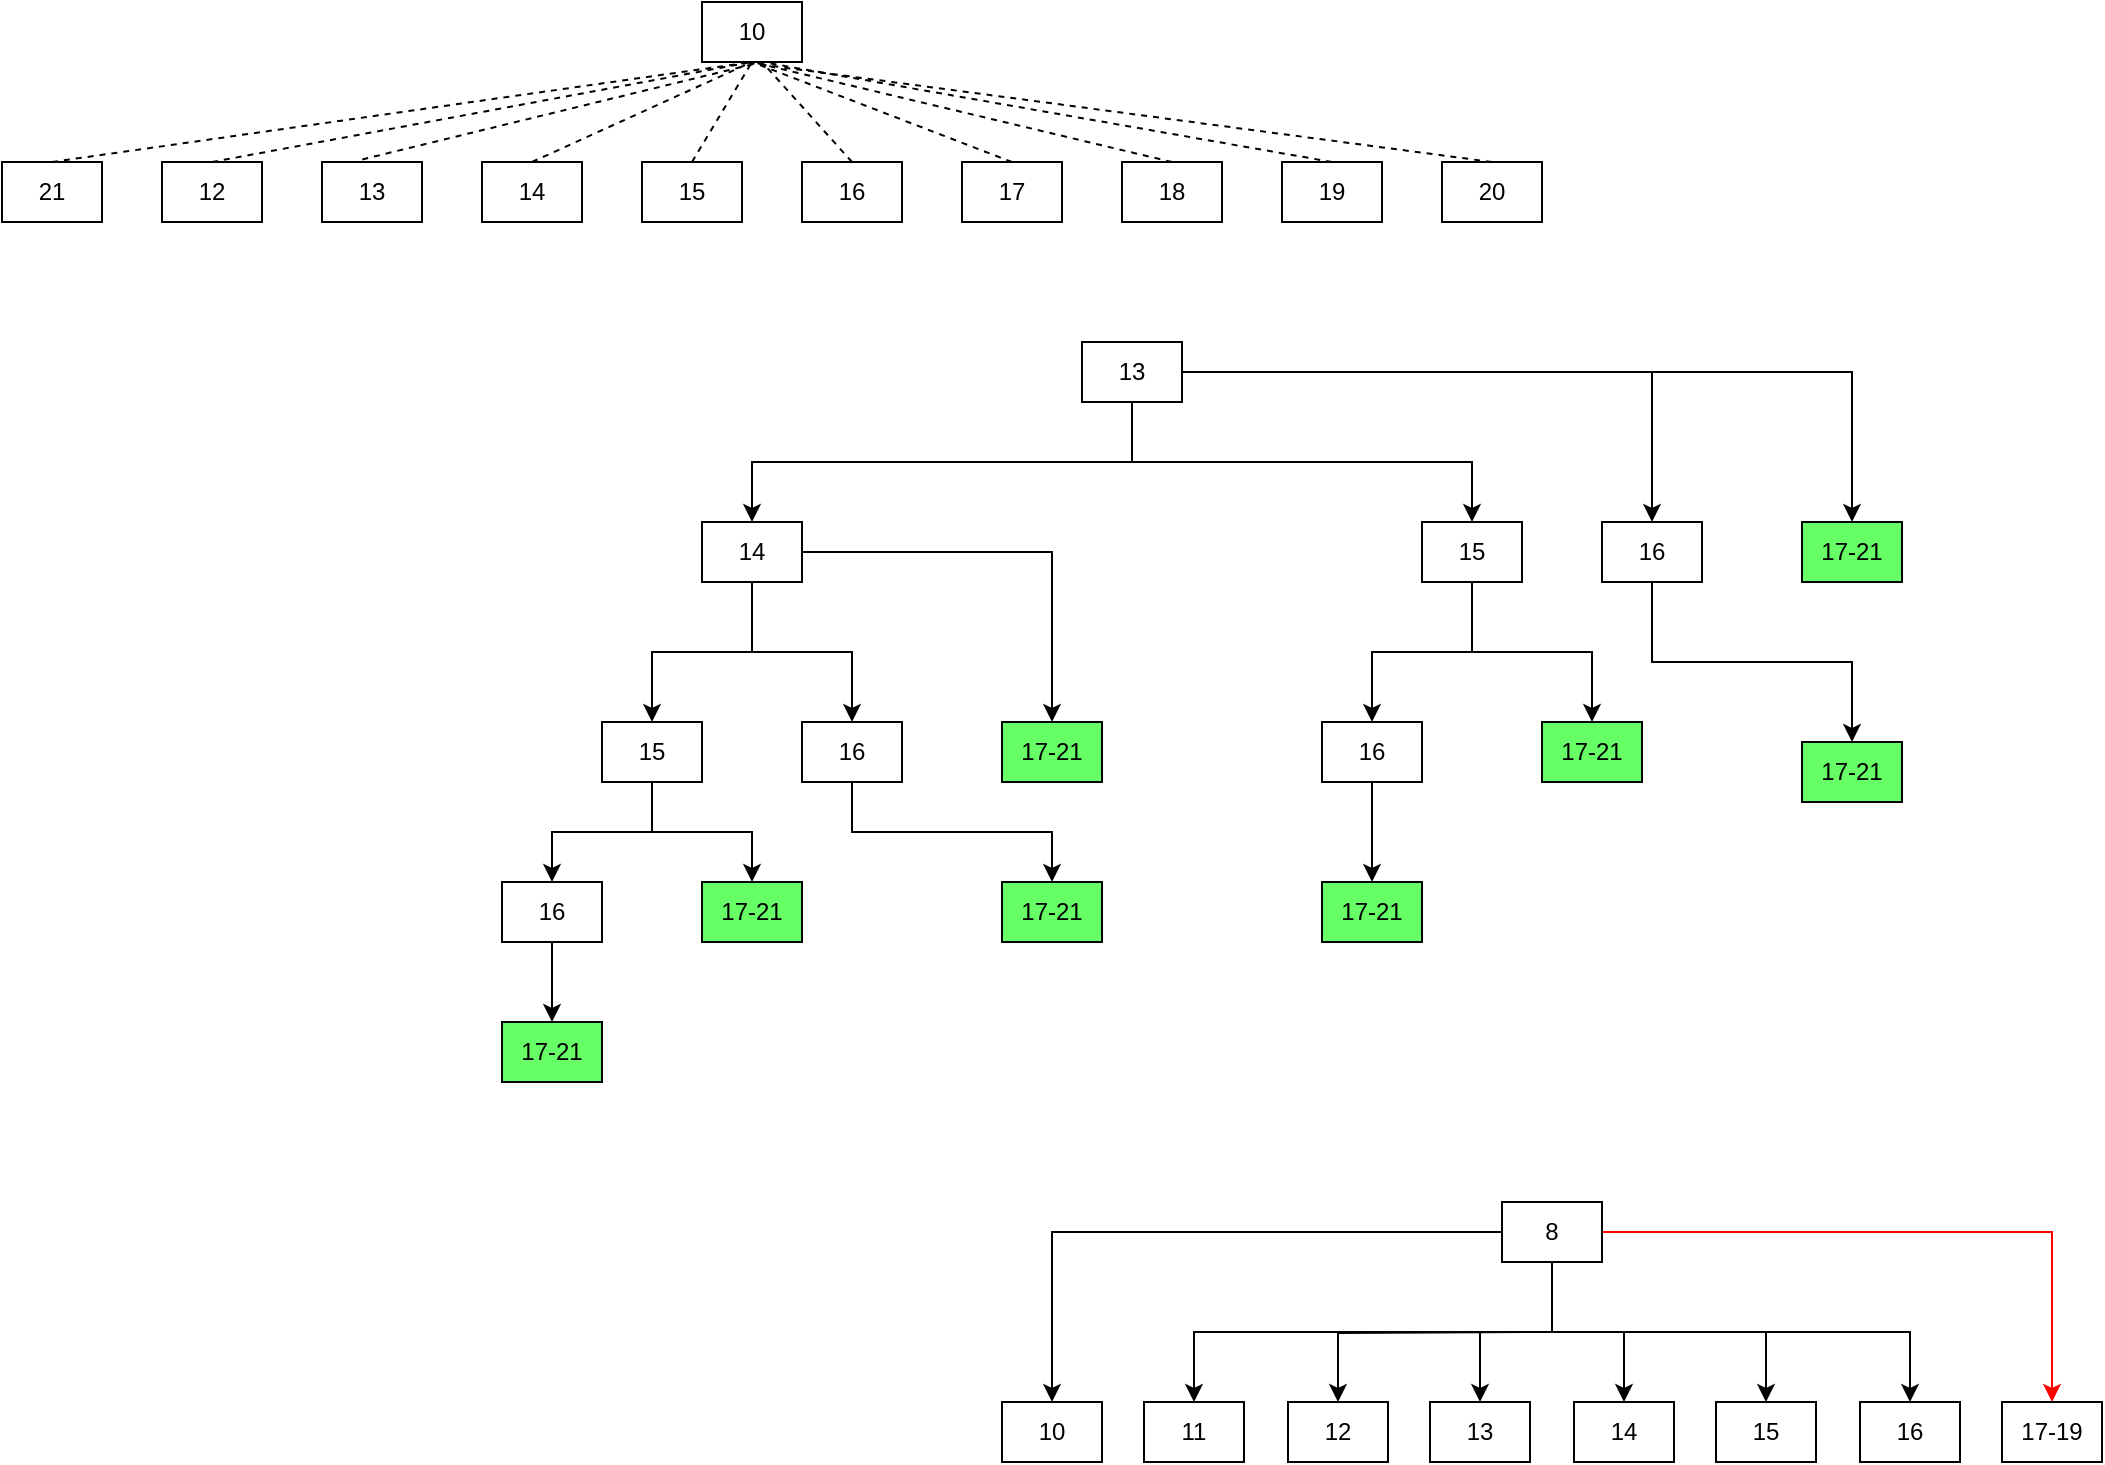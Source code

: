 <mxfile version="27.1.6">
  <diagram name="Página-1" id="KWi3n0y2-UPZN67Sva7O">
    <mxGraphModel dx="984" dy="1710" grid="1" gridSize="10" guides="1" tooltips="1" connect="1" arrows="1" fold="1" page="1" pageScale="1" pageWidth="827" pageHeight="1169" math="0" shadow="0">
      <root>
        <mxCell id="0" />
        <mxCell id="1" parent="0" />
        <mxCell id="Tw-45FJCrzLkkma6JlbT-1" value="10" style="rounded=0;whiteSpace=wrap;html=1;" parent="1" vertex="1">
          <mxGeometry x="370" y="-1160" width="50" height="30" as="geometry" />
        </mxCell>
        <mxCell id="Tw-45FJCrzLkkma6JlbT-2" value="21" style="rounded=0;whiteSpace=wrap;html=1;" parent="1" vertex="1">
          <mxGeometry x="20" y="-1080" width="50" height="30" as="geometry" />
        </mxCell>
        <mxCell id="Tw-45FJCrzLkkma6JlbT-3" value="12" style="rounded=0;whiteSpace=wrap;html=1;" parent="1" vertex="1">
          <mxGeometry x="100" y="-1080" width="50" height="30" as="geometry" />
        </mxCell>
        <mxCell id="Tw-45FJCrzLkkma6JlbT-4" value="13" style="rounded=0;whiteSpace=wrap;html=1;" parent="1" vertex="1">
          <mxGeometry x="180" y="-1080" width="50" height="30" as="geometry" />
        </mxCell>
        <mxCell id="Tw-45FJCrzLkkma6JlbT-5" value="14" style="rounded=0;whiteSpace=wrap;html=1;" parent="1" vertex="1">
          <mxGeometry x="260" y="-1080" width="50" height="30" as="geometry" />
        </mxCell>
        <mxCell id="Tw-45FJCrzLkkma6JlbT-6" value="15" style="rounded=0;whiteSpace=wrap;html=1;" parent="1" vertex="1">
          <mxGeometry x="340" y="-1080" width="50" height="30" as="geometry" />
        </mxCell>
        <mxCell id="Tw-45FJCrzLkkma6JlbT-7" value="16" style="rounded=0;whiteSpace=wrap;html=1;" parent="1" vertex="1">
          <mxGeometry x="420" y="-1080" width="50" height="30" as="geometry" />
        </mxCell>
        <mxCell id="Tw-45FJCrzLkkma6JlbT-8" value="17" style="rounded=0;whiteSpace=wrap;html=1;" parent="1" vertex="1">
          <mxGeometry x="500" y="-1080" width="50" height="30" as="geometry" />
        </mxCell>
        <mxCell id="Tw-45FJCrzLkkma6JlbT-9" value="18" style="rounded=0;whiteSpace=wrap;html=1;" parent="1" vertex="1">
          <mxGeometry x="580" y="-1080" width="50" height="30" as="geometry" />
        </mxCell>
        <mxCell id="Tw-45FJCrzLkkma6JlbT-10" value="19" style="rounded=0;whiteSpace=wrap;html=1;" parent="1" vertex="1">
          <mxGeometry x="660" y="-1080" width="50" height="30" as="geometry" />
        </mxCell>
        <mxCell id="Tw-45FJCrzLkkma6JlbT-11" value="20" style="rounded=0;whiteSpace=wrap;html=1;" parent="1" vertex="1">
          <mxGeometry x="740" y="-1080" width="50" height="30" as="geometry" />
        </mxCell>
        <mxCell id="Tw-45FJCrzLkkma6JlbT-14" value="" style="endArrow=none;dashed=1;html=1;rounded=0;exitX=0.5;exitY=0;exitDx=0;exitDy=0;entryX=0.5;entryY=1;entryDx=0;entryDy=0;" parent="1" source="Tw-45FJCrzLkkma6JlbT-3" target="Tw-45FJCrzLkkma6JlbT-1" edge="1">
          <mxGeometry width="50" height="50" relative="1" as="geometry">
            <mxPoint x="320" y="-1080" as="sourcePoint" />
            <mxPoint x="370" y="-1130" as="targetPoint" />
          </mxGeometry>
        </mxCell>
        <mxCell id="Tw-45FJCrzLkkma6JlbT-16" value="" style="endArrow=none;dashed=1;html=1;rounded=0;exitX=0.5;exitY=0;exitDx=0;exitDy=0;entryX=0.5;entryY=1;entryDx=0;entryDy=0;" parent="1" source="Tw-45FJCrzLkkma6JlbT-6" target="Tw-45FJCrzLkkma6JlbT-1" edge="1">
          <mxGeometry width="50" height="50" relative="1" as="geometry">
            <mxPoint x="350" y="-1080" as="sourcePoint" />
            <mxPoint x="400" y="-1130" as="targetPoint" />
          </mxGeometry>
        </mxCell>
        <mxCell id="Tw-45FJCrzLkkma6JlbT-17" value="" style="endArrow=none;dashed=1;html=1;rounded=0;exitX=0.5;exitY=0;exitDx=0;exitDy=0;" parent="1" source="Tw-45FJCrzLkkma6JlbT-7" edge="1">
          <mxGeometry width="50" height="50" relative="1" as="geometry">
            <mxPoint x="350" y="-1080" as="sourcePoint" />
            <mxPoint x="400" y="-1130" as="targetPoint" />
          </mxGeometry>
        </mxCell>
        <mxCell id="Tw-45FJCrzLkkma6JlbT-18" value="" style="endArrow=none;dashed=1;html=1;rounded=0;entryX=0.5;entryY=1;entryDx=0;entryDy=0;exitX=0.5;exitY=0;exitDx=0;exitDy=0;" parent="1" source="Tw-45FJCrzLkkma6JlbT-8" target="Tw-45FJCrzLkkma6JlbT-1" edge="1">
          <mxGeometry width="50" height="50" relative="1" as="geometry">
            <mxPoint x="520" y="-1090" as="sourcePoint" />
            <mxPoint x="570" y="-1140" as="targetPoint" />
          </mxGeometry>
        </mxCell>
        <mxCell id="Tw-45FJCrzLkkma6JlbT-19" value="" style="endArrow=none;dashed=1;html=1;rounded=0;entryX=0.5;entryY=1;entryDx=0;entryDy=0;exitX=0.5;exitY=0;exitDx=0;exitDy=0;" parent="1" source="Tw-45FJCrzLkkma6JlbT-9" target="Tw-45FJCrzLkkma6JlbT-1" edge="1">
          <mxGeometry width="50" height="50" relative="1" as="geometry">
            <mxPoint x="570" y="-880" as="sourcePoint" />
            <mxPoint x="620" y="-930" as="targetPoint" />
          </mxGeometry>
        </mxCell>
        <mxCell id="Tw-45FJCrzLkkma6JlbT-20" value="" style="endArrow=none;dashed=1;html=1;rounded=0;exitX=0.5;exitY=0;exitDx=0;exitDy=0;" parent="1" source="Tw-45FJCrzLkkma6JlbT-11" edge="1">
          <mxGeometry width="50" height="50" relative="1" as="geometry">
            <mxPoint x="340" y="-1080" as="sourcePoint" />
            <mxPoint x="390" y="-1130" as="targetPoint" />
          </mxGeometry>
        </mxCell>
        <mxCell id="Tw-45FJCrzLkkma6JlbT-21" value="" style="endArrow=none;dashed=1;html=1;rounded=0;exitX=0.5;exitY=0;exitDx=0;exitDy=0;" parent="1" source="Tw-45FJCrzLkkma6JlbT-10" edge="1">
          <mxGeometry width="50" height="50" relative="1" as="geometry">
            <mxPoint x="350" y="-1080" as="sourcePoint" />
            <mxPoint x="400" y="-1130" as="targetPoint" />
          </mxGeometry>
        </mxCell>
        <mxCell id="Tw-45FJCrzLkkma6JlbT-22" value="" style="endArrow=none;dashed=1;html=1;rounded=0;exitX=0.403;exitY=-0.043;exitDx=0;exitDy=0;exitPerimeter=0;" parent="1" source="Tw-45FJCrzLkkma6JlbT-4" edge="1">
          <mxGeometry width="50" height="50" relative="1" as="geometry">
            <mxPoint x="350" y="-1080" as="sourcePoint" />
            <mxPoint x="400" y="-1130" as="targetPoint" />
          </mxGeometry>
        </mxCell>
        <mxCell id="Tw-45FJCrzLkkma6JlbT-23" value="" style="endArrow=none;dashed=1;html=1;rounded=0;exitX=0.5;exitY=0;exitDx=0;exitDy=0;entryX=0.5;entryY=1;entryDx=0;entryDy=0;" parent="1" source="Tw-45FJCrzLkkma6JlbT-5" target="Tw-45FJCrzLkkma6JlbT-1" edge="1">
          <mxGeometry width="50" height="50" relative="1" as="geometry">
            <mxPoint x="350" y="-1080" as="sourcePoint" />
            <mxPoint x="400" y="-1130" as="targetPoint" />
          </mxGeometry>
        </mxCell>
        <mxCell id="Tw-45FJCrzLkkma6JlbT-24" value="" style="endArrow=none;dashed=1;html=1;rounded=0;entryX=0.5;entryY=1;entryDx=0;entryDy=0;exitX=0.5;exitY=0;exitDx=0;exitDy=0;" parent="1" source="Tw-45FJCrzLkkma6JlbT-2" target="Tw-45FJCrzLkkma6JlbT-1" edge="1">
          <mxGeometry width="50" height="50" relative="1" as="geometry">
            <mxPoint x="420" y="-980" as="sourcePoint" />
            <mxPoint x="470" y="-1030" as="targetPoint" />
          </mxGeometry>
        </mxCell>
        <mxCell id="D9RuEg_qUWKROq-f-oOy-19" style="edgeStyle=orthogonalEdgeStyle;rounded=0;orthogonalLoop=1;jettySize=auto;html=1;entryX=0.5;entryY=0;entryDx=0;entryDy=0;" parent="1" source="D9RuEg_qUWKROq-f-oOy-1" target="D9RuEg_qUWKROq-f-oOy-7" edge="1">
          <mxGeometry relative="1" as="geometry" />
        </mxCell>
        <mxCell id="D9RuEg_qUWKROq-f-oOy-20" style="edgeStyle=orthogonalEdgeStyle;rounded=0;orthogonalLoop=1;jettySize=auto;html=1;entryX=0.5;entryY=0;entryDx=0;entryDy=0;" parent="1" source="D9RuEg_qUWKROq-f-oOy-1" target="D9RuEg_qUWKROq-f-oOy-8" edge="1">
          <mxGeometry relative="1" as="geometry" />
        </mxCell>
        <mxCell id="D9RuEg_qUWKROq-f-oOy-21" style="edgeStyle=orthogonalEdgeStyle;rounded=0;orthogonalLoop=1;jettySize=auto;html=1;exitX=0.5;exitY=1;exitDx=0;exitDy=0;entryX=0.5;entryY=0;entryDx=0;entryDy=0;" parent="1" source="D9RuEg_qUWKROq-f-oOy-1" target="D9RuEg_qUWKROq-f-oOy-6" edge="1">
          <mxGeometry relative="1" as="geometry" />
        </mxCell>
        <mxCell id="D9RuEg_qUWKROq-f-oOy-1" value="14" style="rounded=0;whiteSpace=wrap;html=1;" parent="1" vertex="1">
          <mxGeometry x="370" y="-900" width="50" height="30" as="geometry" />
        </mxCell>
        <mxCell id="D9RuEg_qUWKROq-f-oOy-22" style="edgeStyle=orthogonalEdgeStyle;rounded=0;orthogonalLoop=1;jettySize=auto;html=1;entryX=0.5;entryY=0;entryDx=0;entryDy=0;" parent="1" source="D9RuEg_qUWKROq-f-oOy-6" target="D9RuEg_qUWKROq-f-oOy-13" edge="1">
          <mxGeometry relative="1" as="geometry" />
        </mxCell>
        <mxCell id="D9RuEg_qUWKROq-f-oOy-23" style="edgeStyle=orthogonalEdgeStyle;rounded=0;orthogonalLoop=1;jettySize=auto;html=1;exitX=0.5;exitY=1;exitDx=0;exitDy=0;entryX=0.5;entryY=0;entryDx=0;entryDy=0;" parent="1" source="D9RuEg_qUWKROq-f-oOy-6" target="D9RuEg_qUWKROq-f-oOy-14" edge="1">
          <mxGeometry relative="1" as="geometry" />
        </mxCell>
        <mxCell id="D9RuEg_qUWKROq-f-oOy-6" value="15" style="rounded=0;whiteSpace=wrap;html=1;" parent="1" vertex="1">
          <mxGeometry x="320" y="-800" width="50" height="30" as="geometry" />
        </mxCell>
        <mxCell id="D9RuEg_qUWKROq-f-oOy-7" value="17-21" style="rounded=0;whiteSpace=wrap;html=1;fillColor=#66FF66;" parent="1" vertex="1">
          <mxGeometry x="520" y="-800" width="50" height="30" as="geometry" />
        </mxCell>
        <mxCell id="D9RuEg_qUWKROq-f-oOy-18" style="edgeStyle=orthogonalEdgeStyle;rounded=0;orthogonalLoop=1;jettySize=auto;html=1;exitX=0.5;exitY=1;exitDx=0;exitDy=0;entryX=0.5;entryY=0;entryDx=0;entryDy=0;" parent="1" source="D9RuEg_qUWKROq-f-oOy-8" target="D9RuEg_qUWKROq-f-oOy-12" edge="1">
          <mxGeometry relative="1" as="geometry" />
        </mxCell>
        <mxCell id="D9RuEg_qUWKROq-f-oOy-8" value="16" style="rounded=0;whiteSpace=wrap;html=1;" parent="1" vertex="1">
          <mxGeometry x="420" y="-800" width="50" height="30" as="geometry" />
        </mxCell>
        <mxCell id="D9RuEg_qUWKROq-f-oOy-12" value="17-21" style="rounded=0;whiteSpace=wrap;html=1;fillColor=#66FF66;" parent="1" vertex="1">
          <mxGeometry x="520" y="-720" width="50" height="30" as="geometry" />
        </mxCell>
        <mxCell id="D9RuEg_qUWKROq-f-oOy-13" value="17-21" style="rounded=0;whiteSpace=wrap;html=1;fillColor=#66FF66;" parent="1" vertex="1">
          <mxGeometry x="370" y="-720" width="50" height="30" as="geometry" />
        </mxCell>
        <mxCell id="D9RuEg_qUWKROq-f-oOy-17" style="edgeStyle=orthogonalEdgeStyle;rounded=0;orthogonalLoop=1;jettySize=auto;html=1;entryX=0.5;entryY=0;entryDx=0;entryDy=0;" parent="1" source="D9RuEg_qUWKROq-f-oOy-14" target="D9RuEg_qUWKROq-f-oOy-16" edge="1">
          <mxGeometry relative="1" as="geometry" />
        </mxCell>
        <mxCell id="D9RuEg_qUWKROq-f-oOy-14" value="16" style="rounded=0;whiteSpace=wrap;html=1;" parent="1" vertex="1">
          <mxGeometry x="270" y="-720" width="50" height="30" as="geometry" />
        </mxCell>
        <mxCell id="D9RuEg_qUWKROq-f-oOy-16" value="17-21" style="rounded=0;whiteSpace=wrap;html=1;fillColor=#66FF66;" parent="1" vertex="1">
          <mxGeometry x="270" y="-650" width="50" height="30" as="geometry" />
        </mxCell>
        <mxCell id="D9RuEg_qUWKROq-f-oOy-34" style="edgeStyle=orthogonalEdgeStyle;rounded=0;orthogonalLoop=1;jettySize=auto;html=1;entryX=0.5;entryY=0;entryDx=0;entryDy=0;" parent="1" source="D9RuEg_qUWKROq-f-oOy-24" target="D9RuEg_qUWKROq-f-oOy-27" edge="1">
          <mxGeometry relative="1" as="geometry" />
        </mxCell>
        <mxCell id="D9RuEg_qUWKROq-f-oOy-35" style="edgeStyle=orthogonalEdgeStyle;rounded=0;orthogonalLoop=1;jettySize=auto;html=1;exitX=0.5;exitY=1;exitDx=0;exitDy=0;entryX=0.5;entryY=0;entryDx=0;entryDy=0;" parent="1" source="D9RuEg_qUWKROq-f-oOy-24" target="D9RuEg_qUWKROq-f-oOy-25" edge="1">
          <mxGeometry relative="1" as="geometry" />
        </mxCell>
        <mxCell id="D9RuEg_qUWKROq-f-oOy-36" style="edgeStyle=orthogonalEdgeStyle;rounded=0;orthogonalLoop=1;jettySize=auto;html=1;entryX=0.5;entryY=0;entryDx=0;entryDy=0;" parent="1" source="D9RuEg_qUWKROq-f-oOy-24" target="D9RuEg_qUWKROq-f-oOy-26" edge="1">
          <mxGeometry relative="1" as="geometry" />
        </mxCell>
        <mxCell id="D9RuEg_qUWKROq-f-oOy-37" style="edgeStyle=orthogonalEdgeStyle;rounded=0;orthogonalLoop=1;jettySize=auto;html=1;exitX=0.5;exitY=1;exitDx=0;exitDy=0;entryX=0.5;entryY=0;entryDx=0;entryDy=0;" parent="1" source="D9RuEg_qUWKROq-f-oOy-24" target="D9RuEg_qUWKROq-f-oOy-1" edge="1">
          <mxGeometry relative="1" as="geometry" />
        </mxCell>
        <mxCell id="D9RuEg_qUWKROq-f-oOy-24" value="13" style="rounded=0;whiteSpace=wrap;html=1;" parent="1" vertex="1">
          <mxGeometry x="560" y="-990" width="50" height="30" as="geometry" />
        </mxCell>
        <mxCell id="D9RuEg_qUWKROq-f-oOy-38" style="edgeStyle=orthogonalEdgeStyle;rounded=0;orthogonalLoop=1;jettySize=auto;html=1;exitX=0.5;exitY=1;exitDx=0;exitDy=0;entryX=0.5;entryY=0;entryDx=0;entryDy=0;" parent="1" source="D9RuEg_qUWKROq-f-oOy-25" target="D9RuEg_qUWKROq-f-oOy-31" edge="1">
          <mxGeometry relative="1" as="geometry" />
        </mxCell>
        <mxCell id="D9RuEg_qUWKROq-f-oOy-39" style="edgeStyle=orthogonalEdgeStyle;rounded=0;orthogonalLoop=1;jettySize=auto;html=1;exitX=0.5;exitY=1;exitDx=0;exitDy=0;entryX=0.5;entryY=0;entryDx=0;entryDy=0;" parent="1" source="D9RuEg_qUWKROq-f-oOy-25" target="D9RuEg_qUWKROq-f-oOy-32" edge="1">
          <mxGeometry relative="1" as="geometry" />
        </mxCell>
        <mxCell id="D9RuEg_qUWKROq-f-oOy-25" value="15" style="rounded=0;whiteSpace=wrap;html=1;" parent="1" vertex="1">
          <mxGeometry x="730" y="-900" width="50" height="30" as="geometry" />
        </mxCell>
        <mxCell id="D9RuEg_qUWKROq-f-oOy-30" style="edgeStyle=orthogonalEdgeStyle;rounded=0;orthogonalLoop=1;jettySize=auto;html=1;exitX=0.5;exitY=1;exitDx=0;exitDy=0;entryX=0.5;entryY=0;entryDx=0;entryDy=0;" parent="1" source="D9RuEg_qUWKROq-f-oOy-26" target="D9RuEg_qUWKROq-f-oOy-29" edge="1">
          <mxGeometry relative="1" as="geometry" />
        </mxCell>
        <mxCell id="D9RuEg_qUWKROq-f-oOy-26" value="16" style="rounded=0;whiteSpace=wrap;html=1;" parent="1" vertex="1">
          <mxGeometry x="820" y="-900" width="50" height="30" as="geometry" />
        </mxCell>
        <mxCell id="D9RuEg_qUWKROq-f-oOy-27" value="17-21" style="rounded=0;whiteSpace=wrap;html=1;fillColor=#66FF66;" parent="1" vertex="1">
          <mxGeometry x="920" y="-900" width="50" height="30" as="geometry" />
        </mxCell>
        <mxCell id="D9RuEg_qUWKROq-f-oOy-29" value="17-21" style="rounded=0;whiteSpace=wrap;html=1;fillColor=#66FF66;" parent="1" vertex="1">
          <mxGeometry x="920" y="-790" width="50" height="30" as="geometry" />
        </mxCell>
        <mxCell id="D9RuEg_qUWKROq-f-oOy-40" style="edgeStyle=orthogonalEdgeStyle;rounded=0;orthogonalLoop=1;jettySize=auto;html=1;exitX=0.5;exitY=1;exitDx=0;exitDy=0;entryX=0.5;entryY=0;entryDx=0;entryDy=0;" parent="1" source="D9RuEg_qUWKROq-f-oOy-31" target="D9RuEg_qUWKROq-f-oOy-33" edge="1">
          <mxGeometry relative="1" as="geometry" />
        </mxCell>
        <mxCell id="D9RuEg_qUWKROq-f-oOy-31" value="16" style="rounded=0;whiteSpace=wrap;html=1;" parent="1" vertex="1">
          <mxGeometry x="680" y="-800" width="50" height="30" as="geometry" />
        </mxCell>
        <mxCell id="D9RuEg_qUWKROq-f-oOy-32" value="17-21" style="rounded=0;whiteSpace=wrap;html=1;fillColor=#66FF66;" parent="1" vertex="1">
          <mxGeometry x="790" y="-800" width="50" height="30" as="geometry" />
        </mxCell>
        <mxCell id="D9RuEg_qUWKROq-f-oOy-33" value="17-21" style="rounded=0;whiteSpace=wrap;html=1;fillColor=#66FF66;" parent="1" vertex="1">
          <mxGeometry x="680" y="-720" width="50" height="30" as="geometry" />
        </mxCell>
        <mxCell id="OPk9KCEJJzyZAuF-42yM-18" style="edgeStyle=orthogonalEdgeStyle;rounded=0;orthogonalLoop=1;jettySize=auto;html=1;entryX=0.5;entryY=0;entryDx=0;entryDy=0;" edge="1" parent="1" source="OPk9KCEJJzyZAuF-42yM-3" target="OPk9KCEJJzyZAuF-42yM-8">
          <mxGeometry relative="1" as="geometry" />
        </mxCell>
        <mxCell id="OPk9KCEJJzyZAuF-42yM-19" style="edgeStyle=orthogonalEdgeStyle;rounded=0;orthogonalLoop=1;jettySize=auto;html=1;entryX=0.5;entryY=0;entryDx=0;entryDy=0;" edge="1" parent="1" source="OPk9KCEJJzyZAuF-42yM-3" target="OPk9KCEJJzyZAuF-42yM-5">
          <mxGeometry relative="1" as="geometry" />
        </mxCell>
        <mxCell id="OPk9KCEJJzyZAuF-42yM-20" style="edgeStyle=orthogonalEdgeStyle;rounded=0;orthogonalLoop=1;jettySize=auto;html=1;exitX=0.5;exitY=1;exitDx=0;exitDy=0;entryX=0.5;entryY=0;entryDx=0;entryDy=0;" edge="1" parent="1" source="OPk9KCEJJzyZAuF-42yM-3" target="OPk9KCEJJzyZAuF-42yM-4">
          <mxGeometry relative="1" as="geometry" />
        </mxCell>
        <mxCell id="OPk9KCEJJzyZAuF-42yM-21" style="edgeStyle=orthogonalEdgeStyle;rounded=0;orthogonalLoop=1;jettySize=auto;html=1;exitX=0.5;exitY=1;exitDx=0;exitDy=0;entryX=0.5;entryY=0;entryDx=0;entryDy=0;" edge="1" parent="1" source="OPk9KCEJJzyZAuF-42yM-3" target="OPk9KCEJJzyZAuF-42yM-9">
          <mxGeometry relative="1" as="geometry" />
        </mxCell>
        <mxCell id="OPk9KCEJJzyZAuF-42yM-22" style="edgeStyle=orthogonalEdgeStyle;rounded=0;orthogonalLoop=1;jettySize=auto;html=1;entryX=0.5;entryY=0;entryDx=0;entryDy=0;" edge="1" parent="1" target="OPk9KCEJJzyZAuF-42yM-6">
          <mxGeometry relative="1" as="geometry">
            <mxPoint x="790" y="-495" as="sourcePoint" />
          </mxGeometry>
        </mxCell>
        <mxCell id="OPk9KCEJJzyZAuF-42yM-23" style="edgeStyle=orthogonalEdgeStyle;rounded=0;orthogonalLoop=1;jettySize=auto;html=1;exitX=0.5;exitY=1;exitDx=0;exitDy=0;entryX=0.5;entryY=0;entryDx=0;entryDy=0;" edge="1" parent="1" source="OPk9KCEJJzyZAuF-42yM-3" target="OPk9KCEJJzyZAuF-42yM-11">
          <mxGeometry relative="1" as="geometry" />
        </mxCell>
        <mxCell id="OPk9KCEJJzyZAuF-42yM-24" style="edgeStyle=orthogonalEdgeStyle;rounded=0;orthogonalLoop=1;jettySize=auto;html=1;exitX=0.5;exitY=1;exitDx=0;exitDy=0;entryX=0.5;entryY=0;entryDx=0;entryDy=0;" edge="1" parent="1" source="OPk9KCEJJzyZAuF-42yM-3" target="OPk9KCEJJzyZAuF-42yM-7">
          <mxGeometry relative="1" as="geometry" />
        </mxCell>
        <mxCell id="OPk9KCEJJzyZAuF-42yM-25" style="edgeStyle=orthogonalEdgeStyle;rounded=0;orthogonalLoop=1;jettySize=auto;html=1;exitX=1;exitY=0.5;exitDx=0;exitDy=0;entryX=0.5;entryY=0;entryDx=0;entryDy=0;strokeColor=#FF0000;" edge="1" parent="1" source="OPk9KCEJJzyZAuF-42yM-3" target="OPk9KCEJJzyZAuF-42yM-10">
          <mxGeometry relative="1" as="geometry" />
        </mxCell>
        <mxCell id="OPk9KCEJJzyZAuF-42yM-3" value="8" style="rounded=0;whiteSpace=wrap;html=1;" vertex="1" parent="1">
          <mxGeometry x="770" y="-560" width="50" height="30" as="geometry" />
        </mxCell>
        <mxCell id="OPk9KCEJJzyZAuF-42yM-4" value="14" style="rounded=0;whiteSpace=wrap;html=1;" vertex="1" parent="1">
          <mxGeometry x="806" y="-460" width="50" height="30" as="geometry" />
        </mxCell>
        <mxCell id="OPk9KCEJJzyZAuF-42yM-5" value="13" style="rounded=0;whiteSpace=wrap;html=1;" vertex="1" parent="1">
          <mxGeometry x="734" y="-460" width="50" height="30" as="geometry" />
        </mxCell>
        <mxCell id="OPk9KCEJJzyZAuF-42yM-6" value="12" style="rounded=0;whiteSpace=wrap;html=1;" vertex="1" parent="1">
          <mxGeometry x="663" y="-460" width="50" height="30" as="geometry" />
        </mxCell>
        <mxCell id="OPk9KCEJJzyZAuF-42yM-7" value="11" style="rounded=0;whiteSpace=wrap;html=1;" vertex="1" parent="1">
          <mxGeometry x="591" y="-460" width="50" height="30" as="geometry" />
        </mxCell>
        <mxCell id="OPk9KCEJJzyZAuF-42yM-8" value="10" style="rounded=0;whiteSpace=wrap;html=1;" vertex="1" parent="1">
          <mxGeometry x="520" y="-460" width="50" height="30" as="geometry" />
        </mxCell>
        <mxCell id="OPk9KCEJJzyZAuF-42yM-9" value="15" style="rounded=0;whiteSpace=wrap;html=1;" vertex="1" parent="1">
          <mxGeometry x="877" y="-460" width="50" height="30" as="geometry" />
        </mxCell>
        <mxCell id="OPk9KCEJJzyZAuF-42yM-10" value="17-19" style="rounded=0;whiteSpace=wrap;html=1;" vertex="1" parent="1">
          <mxGeometry x="1020" y="-460" width="50" height="30" as="geometry" />
        </mxCell>
        <mxCell id="OPk9KCEJJzyZAuF-42yM-11" value="16" style="rounded=0;whiteSpace=wrap;html=1;" vertex="1" parent="1">
          <mxGeometry x="949" y="-460" width="50" height="30" as="geometry" />
        </mxCell>
      </root>
    </mxGraphModel>
  </diagram>
</mxfile>

